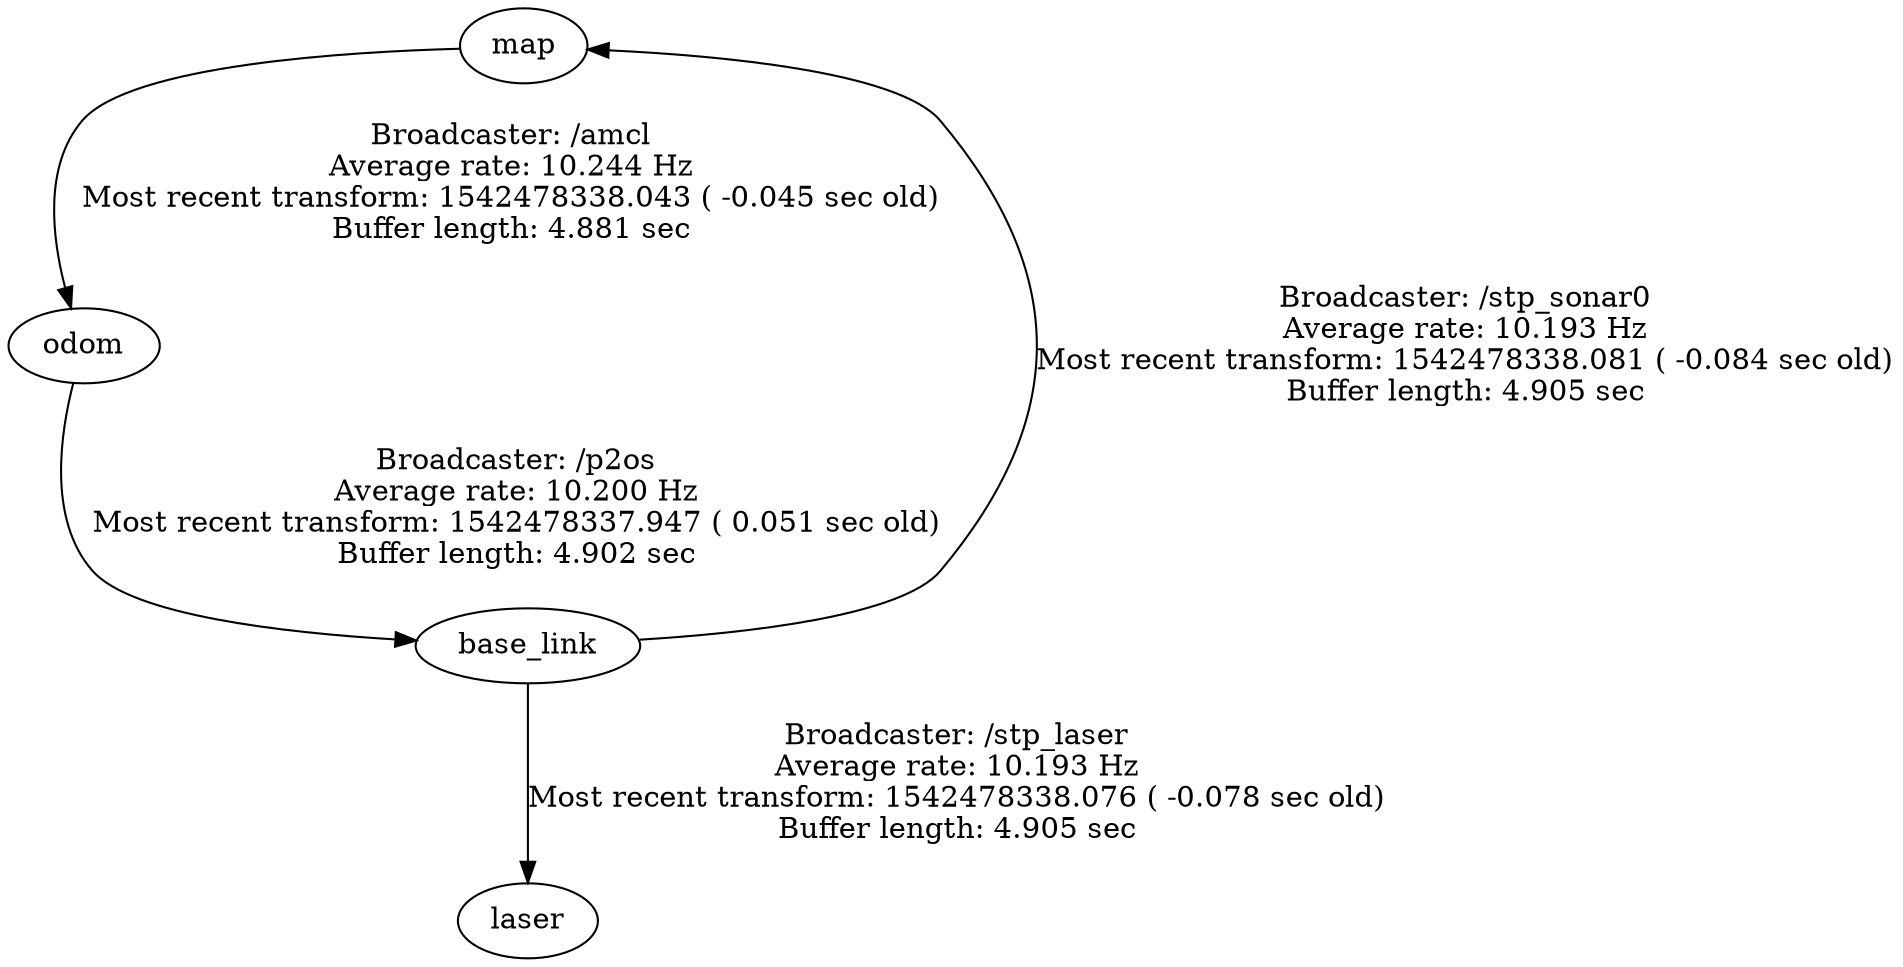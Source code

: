 digraph G {
"map" -> "odom"[label="Broadcaster: /amcl\nAverage rate: 10.244 Hz\nMost recent transform: 1542478338.043 ( -0.045 sec old)\nBuffer length: 4.881 sec\n"];
"base_link" -> "map"[label="Broadcaster: /stp_sonar0\nAverage rate: 10.193 Hz\nMost recent transform: 1542478338.081 ( -0.084 sec old)\nBuffer length: 4.905 sec\n"];
"base_link" -> "laser"[label="Broadcaster: /stp_laser\nAverage rate: 10.193 Hz\nMost recent transform: 1542478338.076 ( -0.078 sec old)\nBuffer length: 4.905 sec\n"];
"odom" -> "base_link"[label="Broadcaster: /p2os\nAverage rate: 10.200 Hz\nMost recent transform: 1542478337.947 ( 0.051 sec old)\nBuffer length: 4.902 sec\n"];
}